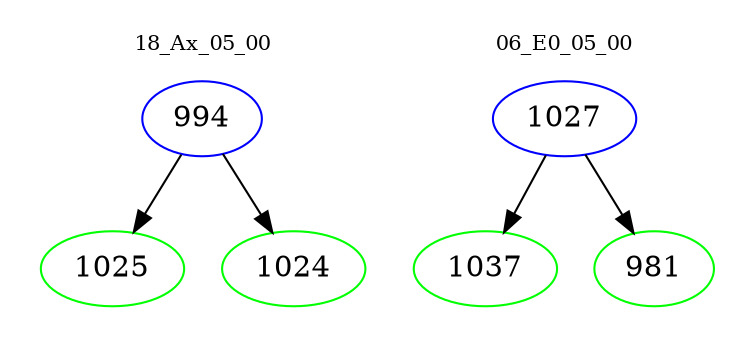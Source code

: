 digraph{
subgraph cluster_0 {
color = white
label = "18_Ax_05_00";
fontsize=10;
T0_994 [label="994", color="blue"]
T0_994 -> T0_1025 [color="black"]
T0_1025 [label="1025", color="green"]
T0_994 -> T0_1024 [color="black"]
T0_1024 [label="1024", color="green"]
}
subgraph cluster_1 {
color = white
label = "06_E0_05_00";
fontsize=10;
T1_1027 [label="1027", color="blue"]
T1_1027 -> T1_1037 [color="black"]
T1_1037 [label="1037", color="green"]
T1_1027 -> T1_981 [color="black"]
T1_981 [label="981", color="green"]
}
}
